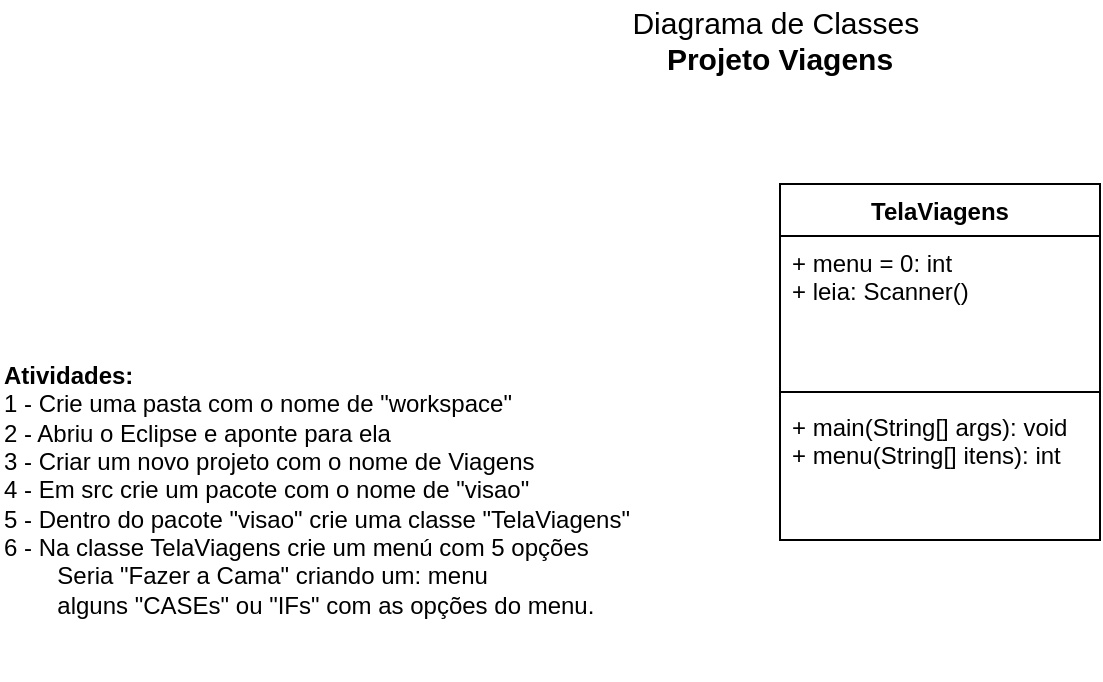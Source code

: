 <mxfile version="14.7.6" type="device"><diagram id="rLaclZHq6cq0mb2-mMPk" name="Page-1"><mxGraphModel dx="1422" dy="762" grid="1" gridSize="10" guides="1" tooltips="1" connect="1" arrows="1" fold="1" page="1" pageScale="1" pageWidth="827" pageHeight="1169" math="0" shadow="0"><root><mxCell id="0"/><mxCell id="1" parent="0"/><mxCell id="4TUc31Awcj6BfWUhpZmw-1" value="Diagrama de Classes&amp;nbsp;&lt;br style=&quot;font-size: 15px;&quot;&gt;&lt;b style=&quot;font-size: 15px;&quot;&gt;Projeto Viagens&lt;/b&gt;" style="text;html=1;strokeColor=none;fillColor=none;align=center;verticalAlign=middle;whiteSpace=wrap;rounded=0;fontSize=15;" vertex="1" parent="1"><mxGeometry x="280" y="20" width="240" height="40" as="geometry"/></mxCell><mxCell id="4TUc31Awcj6BfWUhpZmw-2" value="&lt;b&gt;Atividades:&lt;/b&gt;&lt;br style=&quot;font-size: 12px&quot;&gt;1 - Crie uma pasta com o nome de &quot;workspace&quot;&lt;br&gt;2 - Abriu o Eclipse e aponte para ela&lt;br&gt;3 - Criar um novo projeto com o nome de Viagens&lt;br&gt;4 - Em src crie um pacote com o nome de &quot;visao&quot;&lt;br&gt;5 - Dentro do pacote &quot;visao&quot; crie uma classe &quot;TelaViagens&quot;&lt;br&gt;6 - Na classe TelaViagens crie um menú com 5 opções&lt;br&gt;&lt;span style=&quot;white-space: pre&quot;&gt;&#9;&lt;/span&gt;Seria &quot;Fazer a Cama&quot; criando um:&amp;nbsp;menu&lt;br&gt;&lt;span&gt;&#9;&lt;/span&gt;&lt;span style=&quot;white-space: pre&quot;&gt;&#9;&lt;/span&gt;alguns &quot;CASEs&quot; ou &quot;IFs&quot; com as opções do menu." style="text;html=1;strokeColor=none;fillColor=none;align=left;verticalAlign=middle;whiteSpace=wrap;rounded=0;fontSize=12;" vertex="1" parent="1"><mxGeometry x="10" y="170" width="340" height="190" as="geometry"/></mxCell><mxCell id="4TUc31Awcj6BfWUhpZmw-3" value="TelaViagens" style="swimlane;fontStyle=1;align=center;verticalAlign=top;childLayout=stackLayout;horizontal=1;startSize=26;horizontalStack=0;resizeParent=1;resizeParentMax=0;resizeLast=0;collapsible=1;marginBottom=0;fontSize=12;" vertex="1" parent="1"><mxGeometry x="400" y="112" width="160" height="178" as="geometry"/></mxCell><mxCell id="4TUc31Awcj6BfWUhpZmw-4" value="+ menu = 0: int&#10;+ leia: Scanner()" style="text;strokeColor=none;fillColor=none;align=left;verticalAlign=top;spacingLeft=4;spacingRight=4;overflow=hidden;rotatable=0;points=[[0,0.5],[1,0.5]];portConstraint=eastwest;" vertex="1" parent="4TUc31Awcj6BfWUhpZmw-3"><mxGeometry y="26" width="160" height="74" as="geometry"/></mxCell><mxCell id="4TUc31Awcj6BfWUhpZmw-5" value="" style="line;strokeWidth=1;fillColor=none;align=left;verticalAlign=middle;spacingTop=-1;spacingLeft=3;spacingRight=3;rotatable=0;labelPosition=right;points=[];portConstraint=eastwest;" vertex="1" parent="4TUc31Awcj6BfWUhpZmw-3"><mxGeometry y="100" width="160" height="8" as="geometry"/></mxCell><mxCell id="4TUc31Awcj6BfWUhpZmw-6" value="+ main(String[] args): void&#10;+ menu(String[] itens): int" style="text;strokeColor=none;fillColor=none;align=left;verticalAlign=top;spacingLeft=4;spacingRight=4;overflow=hidden;rotatable=0;points=[[0,0.5],[1,0.5]];portConstraint=eastwest;" vertex="1" parent="4TUc31Awcj6BfWUhpZmw-3"><mxGeometry y="108" width="160" height="70" as="geometry"/></mxCell></root></mxGraphModel></diagram></mxfile>